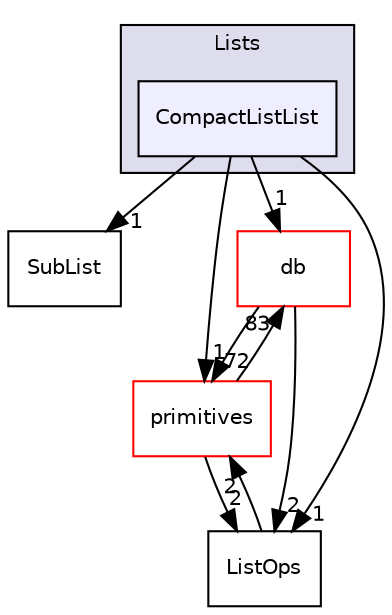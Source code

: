 digraph "src/OpenFOAM/containers/Lists/CompactListList" {
  bgcolor=transparent;
  compound=true
  node [ fontsize="10", fontname="Helvetica"];
  edge [ labelfontsize="10", labelfontname="Helvetica"];
  subgraph clusterdir_f87fe3b02e96c330e8a853ff310f1666 {
    graph [ bgcolor="#ddddee", pencolor="black", label="Lists" fontname="Helvetica", fontsize="10", URL="dir_f87fe3b02e96c330e8a853ff310f1666.html"]
  dir_833496cb5a8b58b75bc79e857f41a5d7 [shape=box, label="CompactListList", style="filled", fillcolor="#eeeeff", pencolor="black", URL="dir_833496cb5a8b58b75bc79e857f41a5d7.html"];
  }
  dir_d2d20ceb2df69a61df891af30ede03d9 [shape=box label="SubList" URL="dir_d2d20ceb2df69a61df891af30ede03d9.html"];
  dir_63c634f7a7cfd679ac26c67fb30fc32f [shape=box label="db" color="red" URL="dir_63c634f7a7cfd679ac26c67fb30fc32f.html"];
  dir_3e50f45338116b169052b428016851aa [shape=box label="primitives" color="red" URL="dir_3e50f45338116b169052b428016851aa.html"];
  dir_223fa5778bd37fe62bf7ed63d1f3016b [shape=box label="ListOps" URL="dir_223fa5778bd37fe62bf7ed63d1f3016b.html"];
  dir_833496cb5a8b58b75bc79e857f41a5d7->dir_d2d20ceb2df69a61df891af30ede03d9 [headlabel="1", labeldistance=1.5 headhref="dir_001936_001948.html"];
  dir_833496cb5a8b58b75bc79e857f41a5d7->dir_63c634f7a7cfd679ac26c67fb30fc32f [headlabel="1", labeldistance=1.5 headhref="dir_001936_001953.html"];
  dir_833496cb5a8b58b75bc79e857f41a5d7->dir_3e50f45338116b169052b428016851aa [headlabel="1", labeldistance=1.5 headhref="dir_001936_002325.html"];
  dir_833496cb5a8b58b75bc79e857f41a5d7->dir_223fa5778bd37fe62bf7ed63d1f3016b [headlabel="1", labeldistance=1.5 headhref="dir_001936_001944.html"];
  dir_63c634f7a7cfd679ac26c67fb30fc32f->dir_3e50f45338116b169052b428016851aa [headlabel="72", labeldistance=1.5 headhref="dir_001953_002325.html"];
  dir_63c634f7a7cfd679ac26c67fb30fc32f->dir_223fa5778bd37fe62bf7ed63d1f3016b [headlabel="2", labeldistance=1.5 headhref="dir_001953_001944.html"];
  dir_3e50f45338116b169052b428016851aa->dir_63c634f7a7cfd679ac26c67fb30fc32f [headlabel="83", labeldistance=1.5 headhref="dir_002325_001953.html"];
  dir_3e50f45338116b169052b428016851aa->dir_223fa5778bd37fe62bf7ed63d1f3016b [headlabel="2", labeldistance=1.5 headhref="dir_002325_001944.html"];
  dir_223fa5778bd37fe62bf7ed63d1f3016b->dir_3e50f45338116b169052b428016851aa [headlabel="2", labeldistance=1.5 headhref="dir_001944_002325.html"];
}
